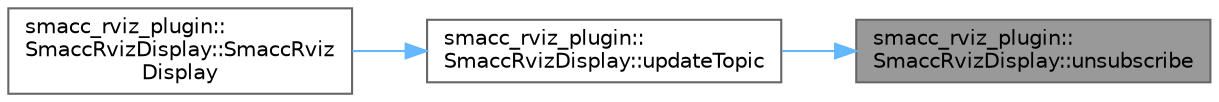 digraph "smacc_rviz_plugin::SmaccRvizDisplay::unsubscribe"
{
 // LATEX_PDF_SIZE
  bgcolor="transparent";
  edge [fontname=Helvetica,fontsize=10,labelfontname=Helvetica,labelfontsize=10];
  node [fontname=Helvetica,fontsize=10,shape=box,height=0.2,width=0.4];
  rankdir="RL";
  Node1 [label="smacc_rviz_plugin::\lSmaccRvizDisplay::unsubscribe",height=0.2,width=0.4,color="gray40", fillcolor="grey60", style="filled", fontcolor="black",tooltip=" "];
  Node1 -> Node2 [dir="back",color="steelblue1",style="solid"];
  Node2 [label="smacc_rviz_plugin::\lSmaccRvizDisplay::updateTopic",height=0.2,width=0.4,color="grey40", fillcolor="white", style="filled",URL="$classsmacc__rviz__plugin_1_1SmaccRvizDisplay.html#adf332ae95bd83969b33ba713a60832fd",tooltip=" "];
  Node2 -> Node3 [dir="back",color="steelblue1",style="solid"];
  Node3 [label="smacc_rviz_plugin::\lSmaccRvizDisplay::SmaccRviz\lDisplay",height=0.2,width=0.4,color="grey40", fillcolor="white", style="filled",URL="$classsmacc__rviz__plugin_1_1SmaccRvizDisplay.html#a57d912b6eeec19a0654546bb011fb593",tooltip=" "];
}
